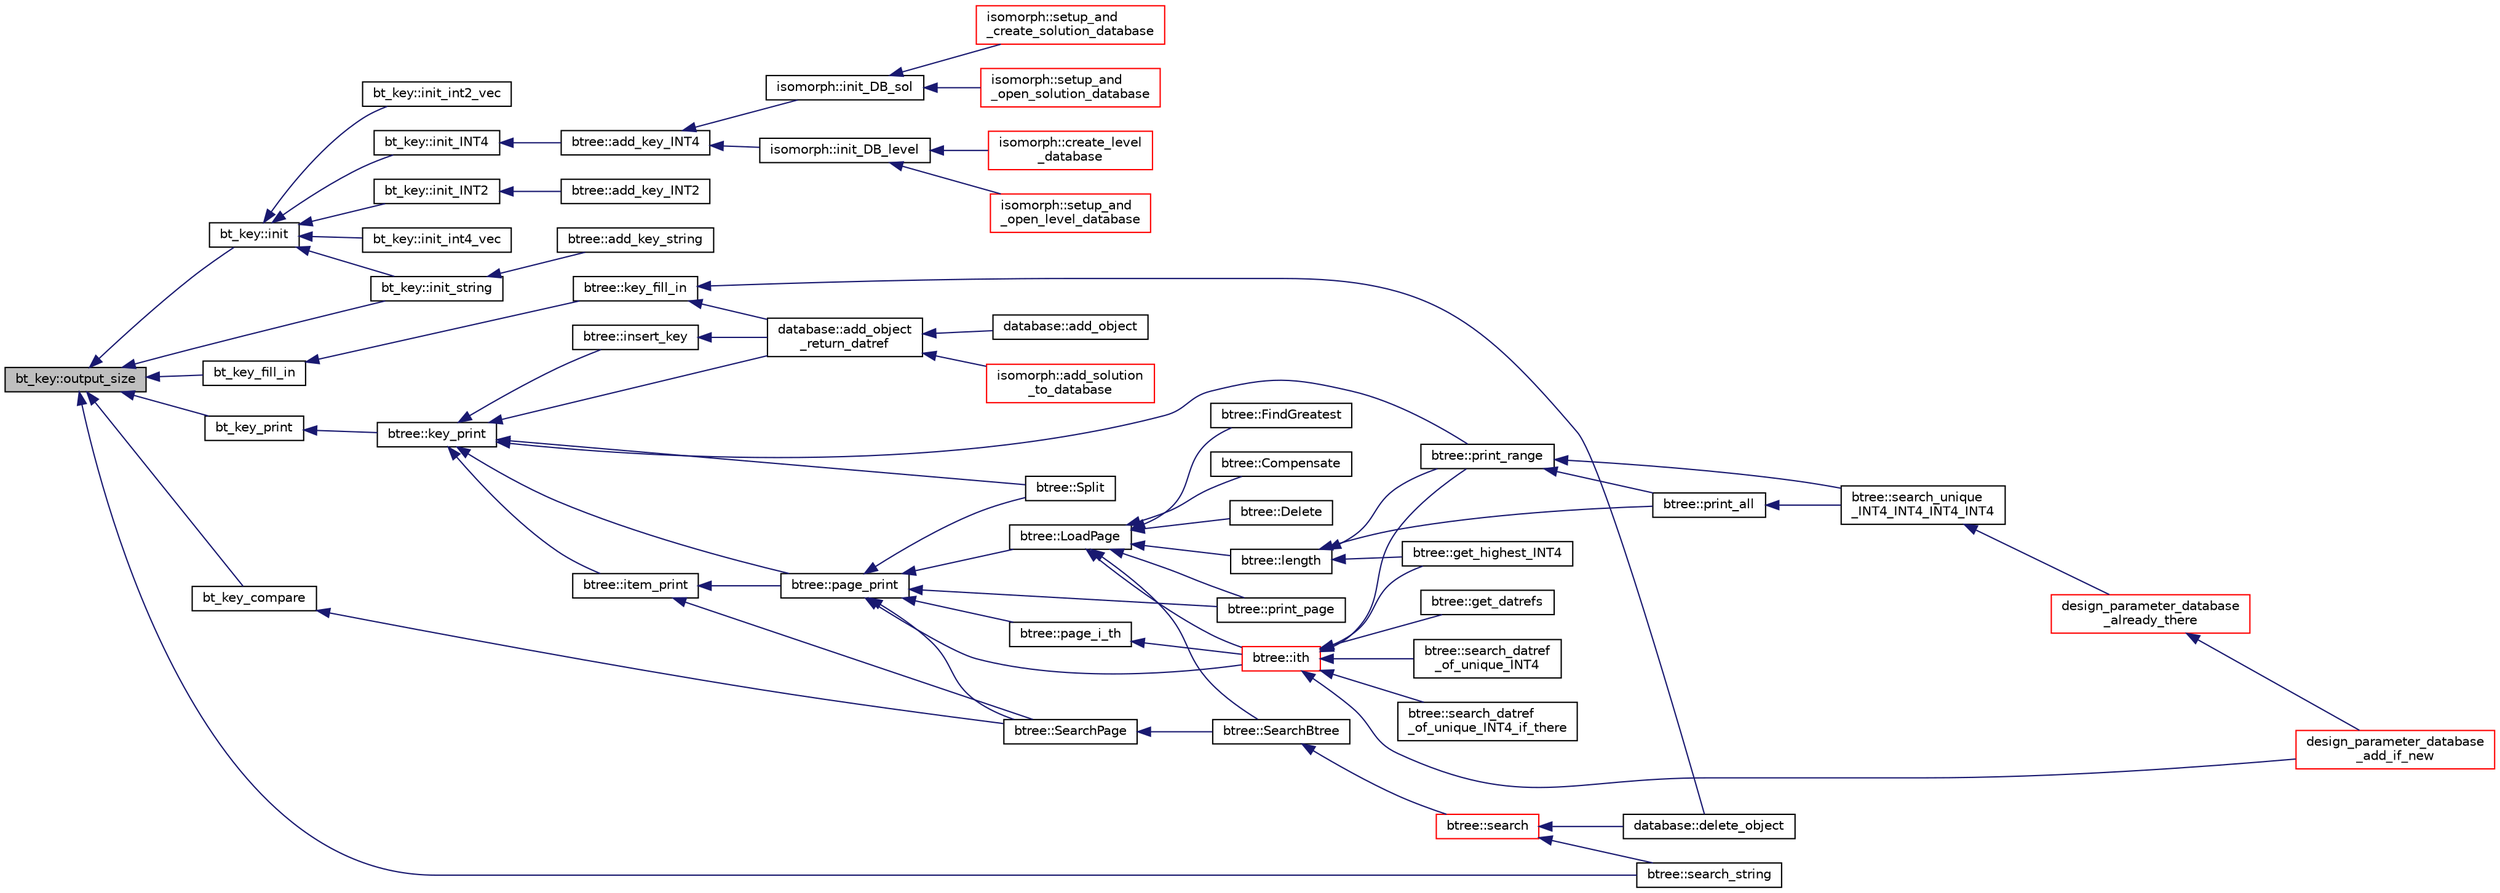 digraph "bt_key::output_size"
{
  edge [fontname="Helvetica",fontsize="10",labelfontname="Helvetica",labelfontsize="10"];
  node [fontname="Helvetica",fontsize="10",shape=record];
  rankdir="LR";
  Node1544 [label="bt_key::output_size",height=0.2,width=0.4,color="black", fillcolor="grey75", style="filled", fontcolor="black"];
  Node1544 -> Node1545 [dir="back",color="midnightblue",fontsize="10",style="solid",fontname="Helvetica"];
  Node1545 [label="bt_key::init",height=0.2,width=0.4,color="black", fillcolor="white", style="filled",URL="$d1/de5/classbt__key.html#ae6b27c89a5f6dec6a7a19583a4b112a8"];
  Node1545 -> Node1546 [dir="back",color="midnightblue",fontsize="10",style="solid",fontname="Helvetica"];
  Node1546 [label="bt_key::init_INT4",height=0.2,width=0.4,color="black", fillcolor="white", style="filled",URL="$d1/de5/classbt__key.html#a1cc3e1aa6b3a6ec6e036fd4fee010564"];
  Node1546 -> Node1547 [dir="back",color="midnightblue",fontsize="10",style="solid",fontname="Helvetica"];
  Node1547 [label="btree::add_key_INT4",height=0.2,width=0.4,color="black", fillcolor="white", style="filled",URL="$dd/db0/classbtree.html#a4c42710e5f8cb4e3991d591fe2ae6f42"];
  Node1547 -> Node1548 [dir="back",color="midnightblue",fontsize="10",style="solid",fontname="Helvetica"];
  Node1548 [label="isomorph::init_DB_sol",height=0.2,width=0.4,color="black", fillcolor="white", style="filled",URL="$d3/d5f/classisomorph.html#afd8d8a546fa9a7bc6f211b216e291039"];
  Node1548 -> Node1549 [dir="back",color="midnightblue",fontsize="10",style="solid",fontname="Helvetica"];
  Node1549 [label="isomorph::setup_and\l_open_solution_database",height=0.2,width=0.4,color="red", fillcolor="white", style="filled",URL="$d3/d5f/classisomorph.html#a31846d3ae261a9c2dc089fb87710ce5c"];
  Node1548 -> Node1581 [dir="back",color="midnightblue",fontsize="10",style="solid",fontname="Helvetica"];
  Node1581 [label="isomorph::setup_and\l_create_solution_database",height=0.2,width=0.4,color="red", fillcolor="white", style="filled",URL="$d3/d5f/classisomorph.html#a810a22dfde3c43272107c743ec819b0e"];
  Node1547 -> Node1593 [dir="back",color="midnightblue",fontsize="10",style="solid",fontname="Helvetica"];
  Node1593 [label="isomorph::init_DB_level",height=0.2,width=0.4,color="black", fillcolor="white", style="filled",URL="$d3/d5f/classisomorph.html#a1a2df5281026bc94d57ebce33d67fe6c"];
  Node1593 -> Node1594 [dir="back",color="midnightblue",fontsize="10",style="solid",fontname="Helvetica"];
  Node1594 [label="isomorph::setup_and\l_open_level_database",height=0.2,width=0.4,color="red", fillcolor="white", style="filled",URL="$d3/d5f/classisomorph.html#aa011f38988f4db9c6f5abd84faebd153"];
  Node1593 -> Node1595 [dir="back",color="midnightblue",fontsize="10",style="solid",fontname="Helvetica"];
  Node1595 [label="isomorph::create_level\l_database",height=0.2,width=0.4,color="red", fillcolor="white", style="filled",URL="$d3/d5f/classisomorph.html#a15a452310bd3189f10f34c7dd7085e69"];
  Node1545 -> Node1599 [dir="back",color="midnightblue",fontsize="10",style="solid",fontname="Helvetica"];
  Node1599 [label="bt_key::init_INT2",height=0.2,width=0.4,color="black", fillcolor="white", style="filled",URL="$d1/de5/classbt__key.html#a588bbf34a0c101ad79f331fc762c36fa"];
  Node1599 -> Node1600 [dir="back",color="midnightblue",fontsize="10",style="solid",fontname="Helvetica"];
  Node1600 [label="btree::add_key_INT2",height=0.2,width=0.4,color="black", fillcolor="white", style="filled",URL="$dd/db0/classbtree.html#a4d0d3b843c9ae081d5fc0325dbdddea7"];
  Node1545 -> Node1601 [dir="back",color="midnightblue",fontsize="10",style="solid",fontname="Helvetica"];
  Node1601 [label="bt_key::init_string",height=0.2,width=0.4,color="black", fillcolor="white", style="filled",URL="$d1/de5/classbt__key.html#a37c5830aa6abd2f9892a649e1b5d4248"];
  Node1601 -> Node1602 [dir="back",color="midnightblue",fontsize="10",style="solid",fontname="Helvetica"];
  Node1602 [label="btree::add_key_string",height=0.2,width=0.4,color="black", fillcolor="white", style="filled",URL="$dd/db0/classbtree.html#a291b3c61b9df78471a385b990e926d66"];
  Node1545 -> Node1603 [dir="back",color="midnightblue",fontsize="10",style="solid",fontname="Helvetica"];
  Node1603 [label="bt_key::init_int4_vec",height=0.2,width=0.4,color="black", fillcolor="white", style="filled",URL="$d1/de5/classbt__key.html#ac13cd9d95f812eeb86c70219905f16fd"];
  Node1545 -> Node1604 [dir="back",color="midnightblue",fontsize="10",style="solid",fontname="Helvetica"];
  Node1604 [label="bt_key::init_int2_vec",height=0.2,width=0.4,color="black", fillcolor="white", style="filled",URL="$d1/de5/classbt__key.html#ac387752908d0de9d69246e19a3ae321d"];
  Node1544 -> Node1601 [dir="back",color="midnightblue",fontsize="10",style="solid",fontname="Helvetica"];
  Node1544 -> Node1605 [dir="back",color="midnightblue",fontsize="10",style="solid",fontname="Helvetica"];
  Node1605 [label="bt_key_print",height=0.2,width=0.4,color="black", fillcolor="white", style="filled",URL="$d9/d60/discreta_8h.html#a14b2a3662044cca4e54d45f271c947aa"];
  Node1605 -> Node1606 [dir="back",color="midnightblue",fontsize="10",style="solid",fontname="Helvetica"];
  Node1606 [label="btree::key_print",height=0.2,width=0.4,color="black", fillcolor="white", style="filled",URL="$dd/db0/classbtree.html#a4d527d5afa4891a2fa69fc1a07c48627"];
  Node1606 -> Node1607 [dir="back",color="midnightblue",fontsize="10",style="solid",fontname="Helvetica"];
  Node1607 [label="btree::insert_key",height=0.2,width=0.4,color="black", fillcolor="white", style="filled",URL="$dd/db0/classbtree.html#a379d05419c9f1b786355bb141b278658"];
  Node1607 -> Node1608 [dir="back",color="midnightblue",fontsize="10",style="solid",fontname="Helvetica"];
  Node1608 [label="database::add_object\l_return_datref",height=0.2,width=0.4,color="black", fillcolor="white", style="filled",URL="$db/d72/classdatabase.html#a6b0c2e6ebb9938c57ce826647ed1ad40"];
  Node1608 -> Node1609 [dir="back",color="midnightblue",fontsize="10",style="solid",fontname="Helvetica"];
  Node1609 [label="database::add_object",height=0.2,width=0.4,color="black", fillcolor="white", style="filled",URL="$db/d72/classdatabase.html#a880f60c1d94fff84d0db2b119361fbb6"];
  Node1608 -> Node1610 [dir="back",color="midnightblue",fontsize="10",style="solid",fontname="Helvetica"];
  Node1610 [label="isomorph::add_solution\l_to_database",height=0.2,width=0.4,color="red", fillcolor="white", style="filled",URL="$d3/d5f/classisomorph.html#a18fee606dcd59d50cee898770d01dbc8"];
  Node1606 -> Node1612 [dir="back",color="midnightblue",fontsize="10",style="solid",fontname="Helvetica"];
  Node1612 [label="btree::Split",height=0.2,width=0.4,color="black", fillcolor="white", style="filled",URL="$dd/db0/classbtree.html#a5596bf9f5e2d58fd57683d58c2c267d4"];
  Node1606 -> Node1613 [dir="back",color="midnightblue",fontsize="10",style="solid",fontname="Helvetica"];
  Node1613 [label="btree::print_range",height=0.2,width=0.4,color="black", fillcolor="white", style="filled",URL="$dd/db0/classbtree.html#afdde4b8008679f3c85b24b254a5ffdad"];
  Node1613 -> Node1614 [dir="back",color="midnightblue",fontsize="10",style="solid",fontname="Helvetica"];
  Node1614 [label="btree::search_unique\l_INT4_INT4_INT4_INT4",height=0.2,width=0.4,color="black", fillcolor="white", style="filled",URL="$dd/db0/classbtree.html#a84ca9f7c7d10a5fbf123bf68081519e1"];
  Node1614 -> Node1615 [dir="back",color="midnightblue",fontsize="10",style="solid",fontname="Helvetica"];
  Node1615 [label="design_parameter_database\l_already_there",height=0.2,width=0.4,color="red", fillcolor="white", style="filled",URL="$d9/d60/discreta_8h.html#a1a30451e84e5db071c2b0de9262b9753"];
  Node1615 -> Node1616 [dir="back",color="midnightblue",fontsize="10",style="solid",fontname="Helvetica"];
  Node1616 [label="design_parameter_database\l_add_if_new",height=0.2,width=0.4,color="red", fillcolor="white", style="filled",URL="$d9/d60/discreta_8h.html#afab003d450b51bb6c988b57c3451f535"];
  Node1613 -> Node1619 [dir="back",color="midnightblue",fontsize="10",style="solid",fontname="Helvetica"];
  Node1619 [label="btree::print_all",height=0.2,width=0.4,color="black", fillcolor="white", style="filled",URL="$dd/db0/classbtree.html#a34c238b9ff5f8dcdf31948c0abba05ca"];
  Node1619 -> Node1614 [dir="back",color="midnightblue",fontsize="10",style="solid",fontname="Helvetica"];
  Node1606 -> Node1620 [dir="back",color="midnightblue",fontsize="10",style="solid",fontname="Helvetica"];
  Node1620 [label="btree::page_print",height=0.2,width=0.4,color="black", fillcolor="white", style="filled",URL="$dd/db0/classbtree.html#ae6ffbcdff58a0c738d1a0e27a963da5d"];
  Node1620 -> Node1621 [dir="back",color="midnightblue",fontsize="10",style="solid",fontname="Helvetica"];
  Node1621 [label="btree::LoadPage",height=0.2,width=0.4,color="black", fillcolor="white", style="filled",URL="$dd/db0/classbtree.html#a29d23b8b151b6b793aa1184ca6ccc947"];
  Node1621 -> Node1622 [dir="back",color="midnightblue",fontsize="10",style="solid",fontname="Helvetica"];
  Node1622 [label="btree::SearchBtree",height=0.2,width=0.4,color="black", fillcolor="white", style="filled",URL="$dd/db0/classbtree.html#a6717768edf4de1aad4736c303bcedddd"];
  Node1622 -> Node1623 [dir="back",color="midnightblue",fontsize="10",style="solid",fontname="Helvetica"];
  Node1623 [label="btree::search",height=0.2,width=0.4,color="red", fillcolor="white", style="filled",URL="$dd/db0/classbtree.html#a0aea262fd4da610b2276f7742fc999d5"];
  Node1623 -> Node1624 [dir="back",color="midnightblue",fontsize="10",style="solid",fontname="Helvetica"];
  Node1624 [label="btree::search_string",height=0.2,width=0.4,color="black", fillcolor="white", style="filled",URL="$dd/db0/classbtree.html#a683397734819951c911ba7f5c35c8fac"];
  Node1623 -> Node1641 [dir="back",color="midnightblue",fontsize="10",style="solid",fontname="Helvetica"];
  Node1641 [label="database::delete_object",height=0.2,width=0.4,color="black", fillcolor="white", style="filled",URL="$db/d72/classdatabase.html#a69f061ffa820d1926718dafad5f5513c"];
  Node1621 -> Node1642 [dir="back",color="midnightblue",fontsize="10",style="solid",fontname="Helvetica"];
  Node1642 [label="btree::length",height=0.2,width=0.4,color="black", fillcolor="white", style="filled",URL="$dd/db0/classbtree.html#ac75ef7763f81f808bdf266f12d1fa137"];
  Node1642 -> Node1643 [dir="back",color="midnightblue",fontsize="10",style="solid",fontname="Helvetica"];
  Node1643 [label="btree::get_highest_INT4",height=0.2,width=0.4,color="black", fillcolor="white", style="filled",URL="$dd/db0/classbtree.html#a699ad5c8c9d1d516693954e5178be309"];
  Node1642 -> Node1619 [dir="back",color="midnightblue",fontsize="10",style="solid",fontname="Helvetica"];
  Node1642 -> Node1613 [dir="back",color="midnightblue",fontsize="10",style="solid",fontname="Helvetica"];
  Node1621 -> Node1644 [dir="back",color="midnightblue",fontsize="10",style="solid",fontname="Helvetica"];
  Node1644 [label="btree::ith",height=0.2,width=0.4,color="red", fillcolor="white", style="filled",URL="$dd/db0/classbtree.html#aba50733eb0d292c2fd103cd6721cc1d6"];
  Node1644 -> Node1616 [dir="back",color="midnightblue",fontsize="10",style="solid",fontname="Helvetica"];
  Node1644 -> Node1627 [dir="back",color="midnightblue",fontsize="10",style="solid",fontname="Helvetica"];
  Node1627 [label="btree::search_datref\l_of_unique_INT4",height=0.2,width=0.4,color="black", fillcolor="white", style="filled",URL="$dd/db0/classbtree.html#a346c06a9e28986d1e28065fb935eee35"];
  Node1644 -> Node1628 [dir="back",color="midnightblue",fontsize="10",style="solid",fontname="Helvetica"];
  Node1628 [label="btree::search_datref\l_of_unique_INT4_if_there",height=0.2,width=0.4,color="black", fillcolor="white", style="filled",URL="$dd/db0/classbtree.html#afceff3e8dd827e4d687e2a82bed46256"];
  Node1644 -> Node1643 [dir="back",color="midnightblue",fontsize="10",style="solid",fontname="Helvetica"];
  Node1644 -> Node1645 [dir="back",color="midnightblue",fontsize="10",style="solid",fontname="Helvetica"];
  Node1645 [label="btree::get_datrefs",height=0.2,width=0.4,color="black", fillcolor="white", style="filled",URL="$dd/db0/classbtree.html#a4f8c801758d3fdb0e12cfa8be1bcdd74"];
  Node1644 -> Node1613 [dir="back",color="midnightblue",fontsize="10",style="solid",fontname="Helvetica"];
  Node1621 -> Node1659 [dir="back",color="midnightblue",fontsize="10",style="solid",fontname="Helvetica"];
  Node1659 [label="btree::Delete",height=0.2,width=0.4,color="black", fillcolor="white", style="filled",URL="$dd/db0/classbtree.html#a79bf3a5ba68348f79df3da7875b40228"];
  Node1621 -> Node1660 [dir="back",color="midnightblue",fontsize="10",style="solid",fontname="Helvetica"];
  Node1660 [label="btree::FindGreatest",height=0.2,width=0.4,color="black", fillcolor="white", style="filled",URL="$dd/db0/classbtree.html#a45bbef6d83e3e0ca26448baa2b4ea1c9"];
  Node1621 -> Node1661 [dir="back",color="midnightblue",fontsize="10",style="solid",fontname="Helvetica"];
  Node1661 [label="btree::Compensate",height=0.2,width=0.4,color="black", fillcolor="white", style="filled",URL="$dd/db0/classbtree.html#ae778b7f97622e4511e84b543343b6024"];
  Node1621 -> Node1662 [dir="back",color="midnightblue",fontsize="10",style="solid",fontname="Helvetica"];
  Node1662 [label="btree::print_page",height=0.2,width=0.4,color="black", fillcolor="white", style="filled",URL="$dd/db0/classbtree.html#a844ce0c89c957a300e1e67223252440d"];
  Node1620 -> Node1663 [dir="back",color="midnightblue",fontsize="10",style="solid",fontname="Helvetica"];
  Node1663 [label="btree::SearchPage",height=0.2,width=0.4,color="black", fillcolor="white", style="filled",URL="$dd/db0/classbtree.html#a36608b9c27c8207ddb8f6b5f706ab439"];
  Node1663 -> Node1622 [dir="back",color="midnightblue",fontsize="10",style="solid",fontname="Helvetica"];
  Node1620 -> Node1644 [dir="back",color="midnightblue",fontsize="10",style="solid",fontname="Helvetica"];
  Node1620 -> Node1664 [dir="back",color="midnightblue",fontsize="10",style="solid",fontname="Helvetica"];
  Node1664 [label="btree::page_i_th",height=0.2,width=0.4,color="black", fillcolor="white", style="filled",URL="$dd/db0/classbtree.html#a46150b5fbb59f760f6269ce559b38525"];
  Node1664 -> Node1644 [dir="back",color="midnightblue",fontsize="10",style="solid",fontname="Helvetica"];
  Node1620 -> Node1612 [dir="back",color="midnightblue",fontsize="10",style="solid",fontname="Helvetica"];
  Node1620 -> Node1662 [dir="back",color="midnightblue",fontsize="10",style="solid",fontname="Helvetica"];
  Node1606 -> Node1665 [dir="back",color="midnightblue",fontsize="10",style="solid",fontname="Helvetica"];
  Node1665 [label="btree::item_print",height=0.2,width=0.4,color="black", fillcolor="white", style="filled",URL="$dd/db0/classbtree.html#aca05a17e852f911cf7b1a971e7e7ad08"];
  Node1665 -> Node1663 [dir="back",color="midnightblue",fontsize="10",style="solid",fontname="Helvetica"];
  Node1665 -> Node1620 [dir="back",color="midnightblue",fontsize="10",style="solid",fontname="Helvetica"];
  Node1606 -> Node1608 [dir="back",color="midnightblue",fontsize="10",style="solid",fontname="Helvetica"];
  Node1544 -> Node1666 [dir="back",color="midnightblue",fontsize="10",style="solid",fontname="Helvetica"];
  Node1666 [label="bt_key_compare",height=0.2,width=0.4,color="black", fillcolor="white", style="filled",URL="$d9/d60/discreta_8h.html#a44a07272f92f603a9401e4393205a37e"];
  Node1666 -> Node1663 [dir="back",color="midnightblue",fontsize="10",style="solid",fontname="Helvetica"];
  Node1544 -> Node1667 [dir="back",color="midnightblue",fontsize="10",style="solid",fontname="Helvetica"];
  Node1667 [label="bt_key_fill_in",height=0.2,width=0.4,color="black", fillcolor="white", style="filled",URL="$d9/d60/discreta_8h.html#a91e1d83fec4c2a6d4e45b96919377e91"];
  Node1667 -> Node1668 [dir="back",color="midnightblue",fontsize="10",style="solid",fontname="Helvetica"];
  Node1668 [label="btree::key_fill_in",height=0.2,width=0.4,color="black", fillcolor="white", style="filled",URL="$dd/db0/classbtree.html#ae75d5ef9677891b93960a55dffdc6eb2"];
  Node1668 -> Node1608 [dir="back",color="midnightblue",fontsize="10",style="solid",fontname="Helvetica"];
  Node1668 -> Node1641 [dir="back",color="midnightblue",fontsize="10",style="solid",fontname="Helvetica"];
  Node1544 -> Node1624 [dir="back",color="midnightblue",fontsize="10",style="solid",fontname="Helvetica"];
}

